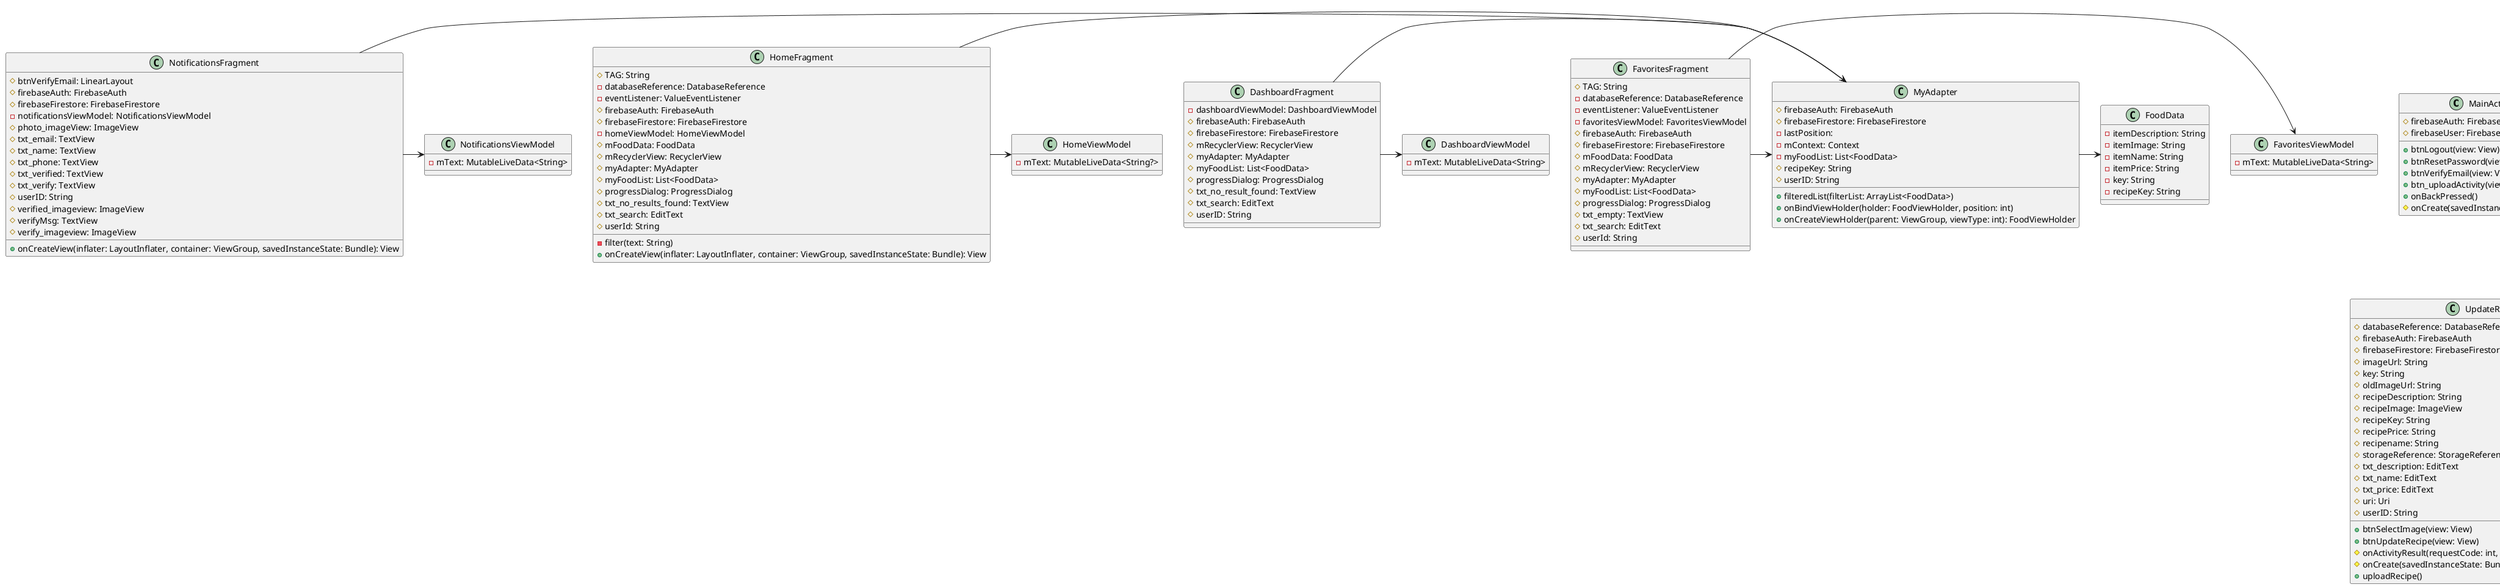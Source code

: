 @startuml
class MainActivity {
#   firebaseAuth: FirebaseAuth
#   firebaseUser: FirebaseUser
+ btnLogout(view: View)
+ btnResetPassword(view: View)
+ btnVerifyEmail(view: View)
+ btn_uploadActivity(view: View)
+ onBackPressed()
# onCreate(savedInstanceState: Bundle)
}

class AuthenticationActivity {
# onCreate(savedInstanceState: Bundle)
}

class UploadRecipe {
#   firebaseAuth: FirebaseAuth
#   firebaseFirestore: FirebaseFirestore
#   imageUrl: String
#   recipeImage: ImageView
#   txt_description: EditText
#   txt_name: EditText
#   txt_price: EditText
#   uri: Uri
#   userID: String

+ btnSelectImage(view: View)
+ btnUploadRecipe(view: View)
# onActivityResult(requestCode: int, resultCode: int, data: Intent)
# onCreate(savedInstanceState: Bundle)
+ uploadImage(view: View)
+ uploadRecipe(view: View)
}

class UpdateRecipe {
#   databaseReference: DatabaseReference
#   firebaseAuth: FirebaseAuth
#   firebaseFirestore: FirebaseFirestore
#   imageUrl: String
#   key: String
#   oldImageUrl: String
#   recipeDescription: String
#   recipeImage: ImageView
#   recipeKey: String
#   recipePrice: String
#   recipename: String
#   storageReference: StorageReference
#   txt_description: EditText
#   txt_name: EditText
#   txt_price: EditText
#   uri: Uri
#   userID: String
+ btnSelectImage(view: View)
+ btnUpdateRecipe(view: View)
# onActivityResult(requestCode: int, resultCode: int, data: Intent)
# onCreate(savedInstanceState: Bundle)
+ uploadRecipe()
}

class RegisterActivity {
#   TAG: String
#   firebaseAuth: FirebaseAuth
#   firebaseFirestore: FirebaseFirestore
#   mEmail: EditText
#   mLogin: TextView
#   mName: EditText
#   mPassword: EditText
#   mPhone: EditText
#   mProgressBar: ProgressBar
#   userID: String

+ login(view: View)
# onCreate(savedInstanceState: Bundle)
+ register(view: View)
}

class LoginActivity {
#   firebaseAuth: FirebaseAuth
#   loginProgressBar: ProgressBar
#   txt_login: EditText
#   txt_password: EditText
+ btnForgotPassword(view: View)
+ btnGuestLogin(view: View)
+ btnLogin(view: View)
+ btnRegister(view: View)
# onCreate(savedInstanceState: Bundle)
}

class FoodData {
-   itemDescription: String
-   itemImage: String
-   itemName: String
-   itemPrice: String
-   key: String
-   recipeKey: String
}

class MyAdapter {
#   firebaseAuth: FirebaseAuth
#   firebaseFirestore: FirebaseFirestore
-   lastPosition:
-   mContext: Context
-   myFoodList: List<FoodData>
#   recipeKey: String
#   userID: String
+ filteredList(filterList: ArrayList<FoodData>)
+ onBindViewHolder(holder: FoodViewHolder, position: int)
+ onCreateViewHolder(parent: ViewGroup, viewType: int): FoodViewHolder
}

class FavoritesFragment {
#   TAG: String
-   databaseReference: DatabaseReference
-   eventListener: ValueEventListener
-   favoritesViewModel: FavoritesViewModel
#   firebaseAuth: FirebaseAuth
#   firebaseFirestore: FirebaseFirestore
#   mFoodData: FoodData
#   mRecyclerView: RecyclerView
#   myAdapter: MyAdapter
#   myFoodList: List<FoodData>
#   progressDialog: ProgressDialog
#   txt_empty: TextView
#   txt_search: EditText
#   userId: String
}

class FavoritesViewModel {
-   mText: MutableLiveData<String>
}


class DashboardFragment {
-   dashboardViewModel: DashboardViewModel
#   firebaseAuth: FirebaseAuth
#   firebaseFirestore: FirebaseFirestore
#   mRecyclerView: RecyclerView
#   myAdapter: MyAdapter
#   myFoodList: List<FoodData>
#   progressDialog: ProgressDialog
#   txt_no_result_found: TextView
#   txt_search: EditText
#   userID: String
}

class DashboardViewModel {
-   mText: MutableLiveData<String>
}

class NotificationsFragment {
#   btnVerifyEmail: LinearLayout
#   firebaseAuth: FirebaseAuth
#   firebaseFirestore: FirebaseFirestore
-   notificationsViewModel: NotificationsViewModel
#   photo_imageView: ImageView
#   txt_email: TextView
#   txt_name: TextView
#   txt_phone: TextView
#   txt_verified: TextView
#   txt_verify: TextView
#   userID: String
#   verified_imageview: ImageView
#   verifyMsg: TextView
#   verify_imageview: ImageView
+ onCreateView(inflater: LayoutInflater, container: ViewGroup, savedInstanceState: Bundle): View
}

class NotificationsViewModel {
-   mText: MutableLiveData<String>
}

class HomeFragment {
#   TAG: String
-   databaseReference: DatabaseReference
-   eventListener: ValueEventListener
#   firebaseAuth: FirebaseAuth
#   firebaseFirestore: FirebaseFirestore
-   homeViewModel: HomeViewModel
#   mFoodData: FoodData
#   mRecyclerView: RecyclerView
#   myAdapter: MyAdapter
#   myFoodList: List<FoodData>
#   progressDialog: ProgressDialog
#   txt_no_results_found: TextView
#   txt_search: EditText
#   userId: String
- filter(text: String)
+ onCreateView(inflater: LayoutInflater, container: ViewGroup, savedInstanceState: Bundle): View
}
class HomeViewModel {
-   mText: MutableLiveData<String?>
}




NotificationsFragment -> NotificationsViewModel
HomeFragment -> HomeViewModel
DashboardFragment -> DashboardViewModel
FavoritesFragment -> FavoritesViewModel

NotificationsFragment -> MyAdapter
HomeFragment -> MyAdapter
DashboardFragment -> MyAdapter
FavoritesFragment -> MyAdapter
MyAdapter -> FoodData

@enduml